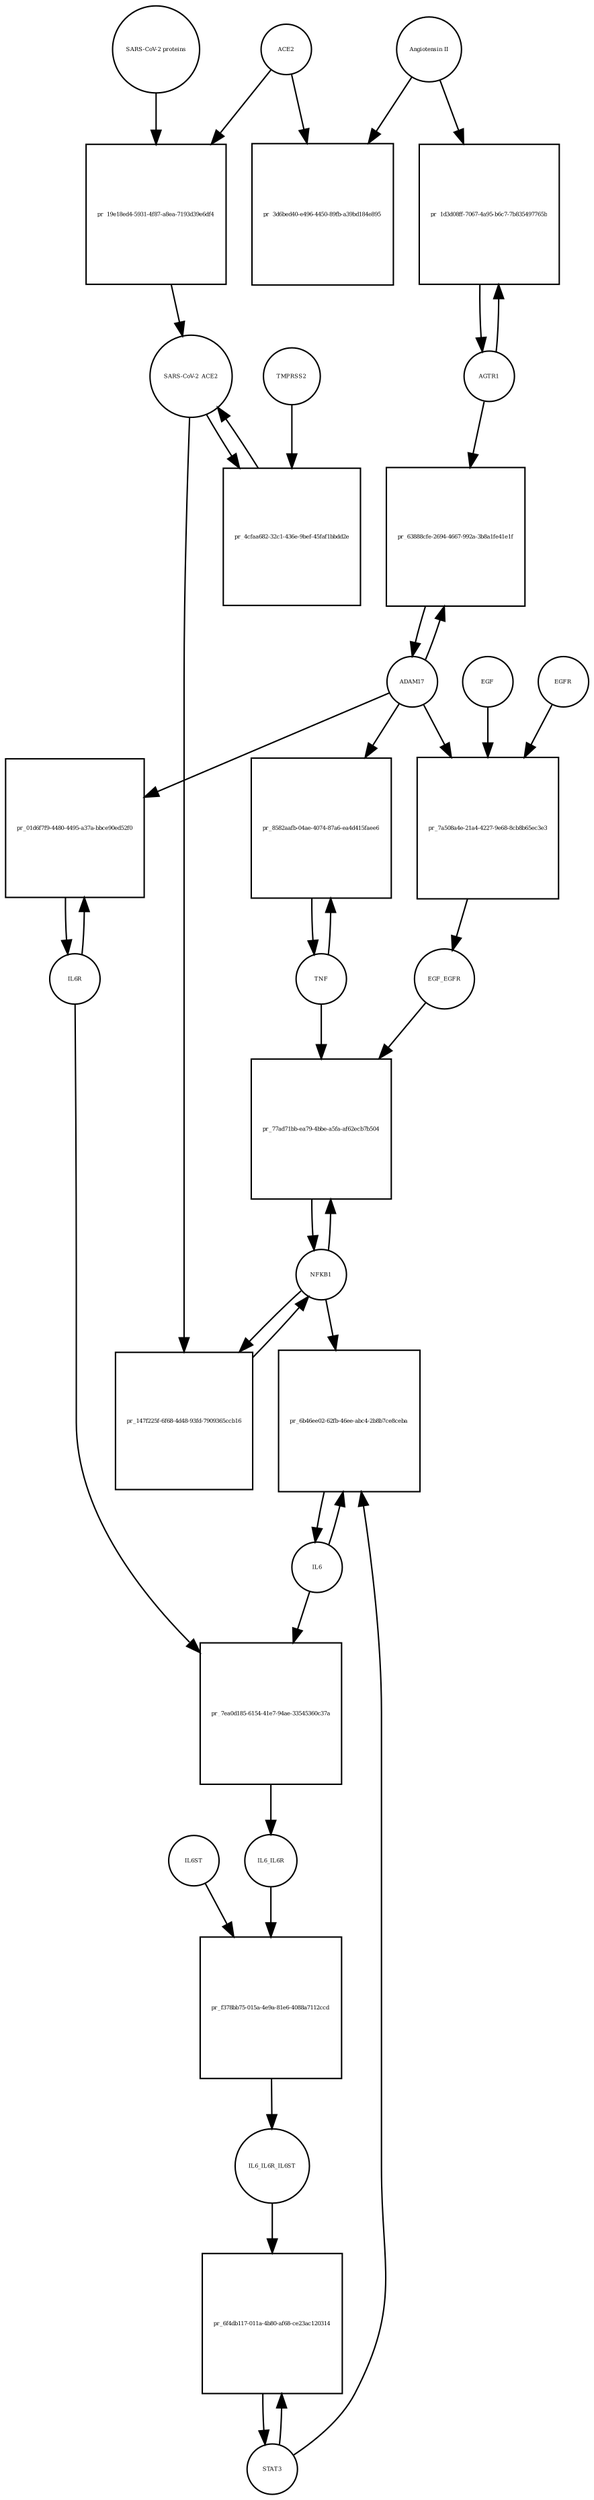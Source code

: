 strict digraph  {
"Angiotensin II" [annotation="", bipartite=0, cls="simple chemical", fontsize=4, label="Angiotensin II", shape=circle];
"pr_3d6bed40-e496-4450-89fb-a39bd184e895" [annotation="", bipartite=1, cls=process, fontsize=4, label="pr_3d6bed40-e496-4450-89fb-a39bd184e895", shape=square];
ACE2 [annotation="", bipartite=0, cls=macromolecule, fontsize=4, label=ACE2, shape=circle];
"pr_19e18ed4-5931-4f87-a8ea-7193d39e6df4" [annotation="", bipartite=1, cls=process, fontsize=4, label="pr_19e18ed4-5931-4f87-a8ea-7193d39e6df4", shape=square];
"SARS-CoV-2_ACE2" [annotation="", bipartite=0, cls=complex, fontsize=4, label="SARS-CoV-2_ACE2", shape=circle];
"SARS-CoV-2 proteins" [annotation="", bipartite=0, cls=macromolecule, fontsize=4, label="SARS-CoV-2 proteins", shape=circle];
"pr_4cfaa682-32c1-436e-9bef-45faf1bbdd2e" [annotation="", bipartite=1, cls=process, fontsize=4, label="pr_4cfaa682-32c1-436e-9bef-45faf1bbdd2e", shape=square];
TMPRSS2 [annotation="", bipartite=0, cls=macromolecule, fontsize=4, label=TMPRSS2, shape=circle];
NFKB1 [annotation="", bipartite=0, cls=macromolecule, fontsize=4, label=NFKB1, shape=circle];
"pr_147f225f-6f68-4d48-93fd-7909365ccb16" [annotation="", bipartite=1, cls=process, fontsize=4, label="pr_147f225f-6f68-4d48-93fd-7909365ccb16", shape=square];
"pr_77ad71bb-ea79-4bbe-a5fa-af62ecb7b504" [annotation="", bipartite=1, cls=process, fontsize=4, label="pr_77ad71bb-ea79-4bbe-a5fa-af62ecb7b504", shape=square];
EGF_EGFR [annotation="", bipartite=0, cls=complex, fontsize=4, label=EGF_EGFR, shape=circle];
TNF [annotation="", bipartite=0, cls=macromolecule, fontsize=4, label=TNF, shape=circle];
AGTR1 [annotation="", bipartite=0, cls=macromolecule, fontsize=4, label=AGTR1, shape=circle];
"pr_1d3d08ff-7067-4a95-b6c7-7b835497765b" [annotation="", bipartite=1, cls=process, fontsize=4, label="pr_1d3d08ff-7067-4a95-b6c7-7b835497765b", shape=square];
ADAM17 [annotation="", bipartite=0, cls=macromolecule, fontsize=4, label=ADAM17, shape=circle];
"pr_63888cfe-2694-4667-992a-3b8a1fe41e1f" [annotation="", bipartite=1, cls=process, fontsize=4, label="pr_63888cfe-2694-4667-992a-3b8a1fe41e1f", shape=square];
IL6R [annotation="", bipartite=0, cls=macromolecule, fontsize=4, label=IL6R, shape=circle];
"pr_01d6f7f9-4480-4495-a37a-bbce90ed52f0" [annotation="", bipartite=1, cls=process, fontsize=4, label="pr_01d6f7f9-4480-4495-a37a-bbce90ed52f0", shape=square];
EGFR [annotation="", bipartite=0, cls=macromolecule, fontsize=4, label=EGFR, shape=circle];
"pr_7a508a4e-21a4-4227-9e68-8cb8b65ec3e3" [annotation="", bipartite=1, cls=process, fontsize=4, label="pr_7a508a4e-21a4-4227-9e68-8cb8b65ec3e3", shape=square];
EGF [annotation="", bipartite=0, cls=macromolecule, fontsize=4, label=EGF, shape=circle];
"pr_8582aafb-04ae-4074-87a6-ea4d415faee6" [annotation="", bipartite=1, cls=process, fontsize=4, label="pr_8582aafb-04ae-4074-87a6-ea4d415faee6", shape=square];
"pr_7ea0d185-6154-41e7-94ae-33545360c37a" [annotation="", bipartite=1, cls=process, fontsize=4, label="pr_7ea0d185-6154-41e7-94ae-33545360c37a", shape=square];
IL6_IL6R [annotation="", bipartite=0, cls=complex, fontsize=4, label=IL6_IL6R, shape=circle];
IL6 [annotation="", bipartite=0, cls=macromolecule, fontsize=4, label=IL6, shape=circle];
"pr_f378bb75-015a-4e9a-81e6-4088a7112ccd" [annotation="", bipartite=1, cls=process, fontsize=4, label="pr_f378bb75-015a-4e9a-81e6-4088a7112ccd", shape=square];
IL6_IL6R_IL6ST [annotation="", bipartite=0, cls=complex, fontsize=4, label=IL6_IL6R_IL6ST, shape=circle];
IL6ST [annotation="", bipartite=0, cls=macromolecule, fontsize=4, label=IL6ST, shape=circle];
STAT3 [annotation="", bipartite=0, cls=macromolecule, fontsize=4, label=STAT3, shape=circle];
"pr_6f4db117-011a-4b80-af68-ce23ac120314" [annotation="", bipartite=1, cls=process, fontsize=4, label="pr_6f4db117-011a-4b80-af68-ce23ac120314", shape=square];
"pr_6b46ee02-62fb-46ee-abc4-2b8b7ce8ceba" [annotation="", bipartite=1, cls=process, fontsize=4, label="pr_6b46ee02-62fb-46ee-abc4-2b8b7ce8ceba", shape=square];
"Angiotensin II" -> "pr_3d6bed40-e496-4450-89fb-a39bd184e895"  [annotation="", interaction_type=consumption];
"Angiotensin II" -> "pr_1d3d08ff-7067-4a95-b6c7-7b835497765b"  [annotation="", interaction_type=catalysis];
ACE2 -> "pr_3d6bed40-e496-4450-89fb-a39bd184e895"  [annotation="", interaction_type=catalysis];
ACE2 -> "pr_19e18ed4-5931-4f87-a8ea-7193d39e6df4"  [annotation="", interaction_type=consumption];
"pr_19e18ed4-5931-4f87-a8ea-7193d39e6df4" -> "SARS-CoV-2_ACE2"  [annotation="", interaction_type=production];
"SARS-CoV-2_ACE2" -> "pr_4cfaa682-32c1-436e-9bef-45faf1bbdd2e"  [annotation="", interaction_type=consumption];
"SARS-CoV-2_ACE2" -> "pr_147f225f-6f68-4d48-93fd-7909365ccb16"  [annotation="", interaction_type=stimulation];
"SARS-CoV-2 proteins" -> "pr_19e18ed4-5931-4f87-a8ea-7193d39e6df4"  [annotation="", interaction_type=consumption];
"pr_4cfaa682-32c1-436e-9bef-45faf1bbdd2e" -> "SARS-CoV-2_ACE2"  [annotation="", interaction_type=production];
TMPRSS2 -> "pr_4cfaa682-32c1-436e-9bef-45faf1bbdd2e"  [annotation="", interaction_type=consumption];
NFKB1 -> "pr_147f225f-6f68-4d48-93fd-7909365ccb16"  [annotation="", interaction_type=consumption];
NFKB1 -> "pr_77ad71bb-ea79-4bbe-a5fa-af62ecb7b504"  [annotation="", interaction_type=consumption];
NFKB1 -> "pr_6b46ee02-62fb-46ee-abc4-2b8b7ce8ceba"  [annotation="", interaction_type=stimulation];
"pr_147f225f-6f68-4d48-93fd-7909365ccb16" -> NFKB1  [annotation="", interaction_type=production];
"pr_77ad71bb-ea79-4bbe-a5fa-af62ecb7b504" -> NFKB1  [annotation="", interaction_type=production];
EGF_EGFR -> "pr_77ad71bb-ea79-4bbe-a5fa-af62ecb7b504"  [annotation="", interaction_type=stimulation];
TNF -> "pr_77ad71bb-ea79-4bbe-a5fa-af62ecb7b504"  [annotation="", interaction_type=stimulation];
TNF -> "pr_8582aafb-04ae-4074-87a6-ea4d415faee6"  [annotation="", interaction_type=consumption];
AGTR1 -> "pr_1d3d08ff-7067-4a95-b6c7-7b835497765b"  [annotation="", interaction_type=consumption];
AGTR1 -> "pr_63888cfe-2694-4667-992a-3b8a1fe41e1f"  [annotation="", interaction_type=catalysis];
"pr_1d3d08ff-7067-4a95-b6c7-7b835497765b" -> AGTR1  [annotation="", interaction_type=production];
ADAM17 -> "pr_63888cfe-2694-4667-992a-3b8a1fe41e1f"  [annotation="", interaction_type=consumption];
ADAM17 -> "pr_01d6f7f9-4480-4495-a37a-bbce90ed52f0"  [annotation="", interaction_type=catalysis];
ADAM17 -> "pr_7a508a4e-21a4-4227-9e68-8cb8b65ec3e3"  [annotation="", interaction_type=stimulation];
ADAM17 -> "pr_8582aafb-04ae-4074-87a6-ea4d415faee6"  [annotation="", interaction_type=catalysis];
"pr_63888cfe-2694-4667-992a-3b8a1fe41e1f" -> ADAM17  [annotation="", interaction_type=production];
IL6R -> "pr_01d6f7f9-4480-4495-a37a-bbce90ed52f0"  [annotation="", interaction_type=consumption];
IL6R -> "pr_7ea0d185-6154-41e7-94ae-33545360c37a"  [annotation="", interaction_type=consumption];
"pr_01d6f7f9-4480-4495-a37a-bbce90ed52f0" -> IL6R  [annotation="", interaction_type=production];
EGFR -> "pr_7a508a4e-21a4-4227-9e68-8cb8b65ec3e3"  [annotation="", interaction_type=consumption];
"pr_7a508a4e-21a4-4227-9e68-8cb8b65ec3e3" -> EGF_EGFR  [annotation="", interaction_type=production];
EGF -> "pr_7a508a4e-21a4-4227-9e68-8cb8b65ec3e3"  [annotation="", interaction_type=consumption];
"pr_8582aafb-04ae-4074-87a6-ea4d415faee6" -> TNF  [annotation="", interaction_type=production];
"pr_7ea0d185-6154-41e7-94ae-33545360c37a" -> IL6_IL6R  [annotation="", interaction_type=production];
IL6_IL6R -> "pr_f378bb75-015a-4e9a-81e6-4088a7112ccd"  [annotation="", interaction_type=consumption];
IL6 -> "pr_7ea0d185-6154-41e7-94ae-33545360c37a"  [annotation="", interaction_type=consumption];
IL6 -> "pr_6b46ee02-62fb-46ee-abc4-2b8b7ce8ceba"  [annotation="", interaction_type=consumption];
"pr_f378bb75-015a-4e9a-81e6-4088a7112ccd" -> IL6_IL6R_IL6ST  [annotation="", interaction_type=production];
IL6_IL6R_IL6ST -> "pr_6f4db117-011a-4b80-af68-ce23ac120314"  [annotation="", interaction_type=catalysis];
IL6ST -> "pr_f378bb75-015a-4e9a-81e6-4088a7112ccd"  [annotation="", interaction_type=consumption];
STAT3 -> "pr_6f4db117-011a-4b80-af68-ce23ac120314"  [annotation="", interaction_type=consumption];
STAT3 -> "pr_6b46ee02-62fb-46ee-abc4-2b8b7ce8ceba"  [annotation="", interaction_type=stimulation];
"pr_6f4db117-011a-4b80-af68-ce23ac120314" -> STAT3  [annotation="", interaction_type=production];
"pr_6b46ee02-62fb-46ee-abc4-2b8b7ce8ceba" -> IL6  [annotation="", interaction_type=production];
}
